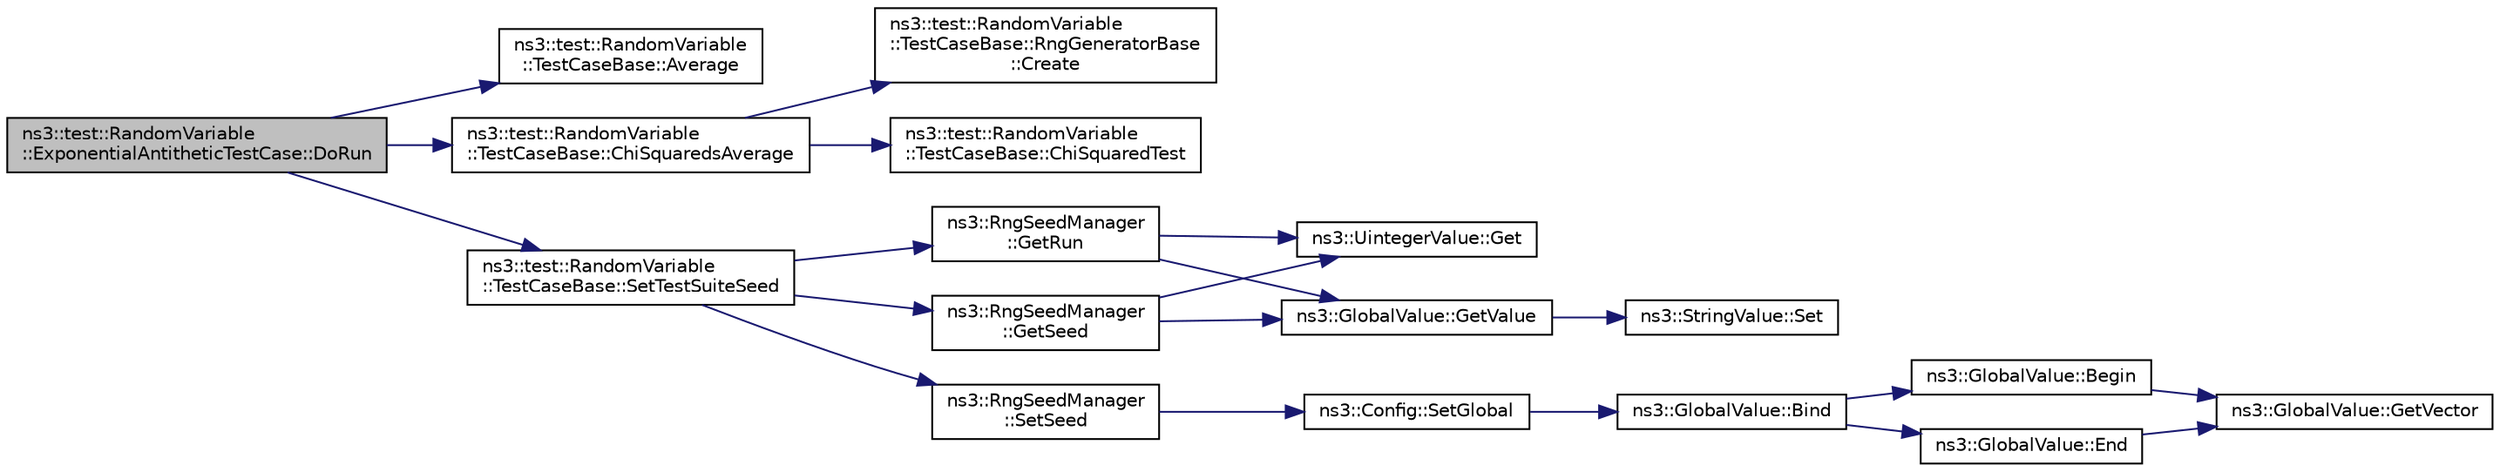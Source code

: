digraph "ns3::test::RandomVariable::ExponentialAntitheticTestCase::DoRun"
{
 // LATEX_PDF_SIZE
  edge [fontname="Helvetica",fontsize="10",labelfontname="Helvetica",labelfontsize="10"];
  node [fontname="Helvetica",fontsize="10",shape=record];
  rankdir="LR";
  Node1 [label="ns3::test::RandomVariable\l::ExponentialAntitheticTestCase::DoRun",height=0.2,width=0.4,color="black", fillcolor="grey75", style="filled", fontcolor="black",tooltip="Implementation to actually run this TestCase."];
  Node1 -> Node2 [color="midnightblue",fontsize="10",style="solid",fontname="Helvetica"];
  Node2 [label="ns3::test::RandomVariable\l::TestCaseBase::Average",height=0.2,width=0.4,color="black", fillcolor="white", style="filled",URL="$classns3_1_1test_1_1_random_variable_1_1_test_case_base.html#af77b2af7793ccbc49cb81a930b825ca2",tooltip="Compute the average of a random variable."];
  Node1 -> Node3 [color="midnightblue",fontsize="10",style="solid",fontname="Helvetica"];
  Node3 [label="ns3::test::RandomVariable\l::TestCaseBase::ChiSquaredsAverage",height=0.2,width=0.4,color="black", fillcolor="white", style="filled",URL="$classns3_1_1test_1_1_random_variable_1_1_test_case_base.html#a3bc48b81b77b96ff6f1499ed3b58624f",tooltip="Average the chi squared value over some number of runs, each run with a new instance of the random nu..."];
  Node3 -> Node4 [color="midnightblue",fontsize="10",style="solid",fontname="Helvetica"];
  Node4 [label="ns3::test::RandomVariable\l::TestCaseBase::ChiSquaredTest",height=0.2,width=0.4,color="black", fillcolor="white", style="filled",URL="$classns3_1_1test_1_1_random_variable_1_1_test_case_base.html#a66108beea5570d70cdd1666df70d24c2",tooltip="Compute the chi square value from a random variable."];
  Node3 -> Node5 [color="midnightblue",fontsize="10",style="solid",fontname="Helvetica"];
  Node5 [label="ns3::test::RandomVariable\l::TestCaseBase::RngGeneratorBase\l::Create",height=0.2,width=0.4,color="black", fillcolor="white", style="filled",URL="$classns3_1_1test_1_1_random_variable_1_1_test_case_base_1_1_rng_generator_base.html#a3eea414a81f304d8815d6e8d39daaf2f",tooltip="Create a new instance of a random variable stream."];
  Node1 -> Node6 [color="midnightblue",fontsize="10",style="solid",fontname="Helvetica"];
  Node6 [label="ns3::test::RandomVariable\l::TestCaseBase::SetTestSuiteSeed",height=0.2,width=0.4,color="black", fillcolor="white", style="filled",URL="$classns3_1_1test_1_1_random_variable_1_1_test_case_base.html#a9dadb0945f5a8eb9fbd3af08bd87c689",tooltip="Set the seed used for this test suite."];
  Node6 -> Node7 [color="midnightblue",fontsize="10",style="solid",fontname="Helvetica"];
  Node7 [label="ns3::RngSeedManager\l::GetRun",height=0.2,width=0.4,color="black", fillcolor="white", style="filled",URL="$classns3_1_1_rng_seed_manager.html#afaf1b845d2523df05ca341a930de24b3",tooltip="Get the current run number."];
  Node7 -> Node8 [color="midnightblue",fontsize="10",style="solid",fontname="Helvetica"];
  Node8 [label="ns3::UintegerValue::Get",height=0.2,width=0.4,color="black", fillcolor="white", style="filled",URL="$classns3_1_1_uinteger_value.html#a82f7ad2ff90cfebf9f6292bb6ace0a05",tooltip=" "];
  Node7 -> Node9 [color="midnightblue",fontsize="10",style="solid",fontname="Helvetica"];
  Node9 [label="ns3::GlobalValue::GetValue",height=0.2,width=0.4,color="black", fillcolor="white", style="filled",URL="$classns3_1_1_global_value.html#a48a99242193fb69609a17332733e8600",tooltip="Get the value."];
  Node9 -> Node10 [color="midnightblue",fontsize="10",style="solid",fontname="Helvetica"];
  Node10 [label="ns3::StringValue::Set",height=0.2,width=0.4,color="black", fillcolor="white", style="filled",URL="$classns3_1_1_string_value.html#a17693012c6f2c52875e0d631fbf40155",tooltip="Set the value."];
  Node6 -> Node11 [color="midnightblue",fontsize="10",style="solid",fontname="Helvetica"];
  Node11 [label="ns3::RngSeedManager\l::GetSeed",height=0.2,width=0.4,color="black", fillcolor="white", style="filled",URL="$classns3_1_1_rng_seed_manager.html#a09f2d185f02aac599cd5a244c4b73ba5",tooltip="Get the current seed value which will be used by all subsequently instantiated RandomVariableStream o..."];
  Node11 -> Node8 [color="midnightblue",fontsize="10",style="solid",fontname="Helvetica"];
  Node11 -> Node9 [color="midnightblue",fontsize="10",style="solid",fontname="Helvetica"];
  Node6 -> Node12 [color="midnightblue",fontsize="10",style="solid",fontname="Helvetica"];
  Node12 [label="ns3::RngSeedManager\l::SetSeed",height=0.2,width=0.4,color="black", fillcolor="white", style="filled",URL="$classns3_1_1_rng_seed_manager.html#ab2a95901871c7b47a3dcf0f70adc58f4",tooltip="Set the seed."];
  Node12 -> Node13 [color="midnightblue",fontsize="10",style="solid",fontname="Helvetica"];
  Node13 [label="ns3::Config::SetGlobal",height=0.2,width=0.4,color="black", fillcolor="white", style="filled",URL="$group__config.html#ga0e12663a7bd119b65d0a219a578f2a3c",tooltip=" "];
  Node13 -> Node14 [color="midnightblue",fontsize="10",style="solid",fontname="Helvetica"];
  Node14 [label="ns3::GlobalValue::Bind",height=0.2,width=0.4,color="black", fillcolor="white", style="filled",URL="$classns3_1_1_global_value.html#a4fe56773b98d1047cd50e974256fd14a",tooltip="Iterate over the set of GlobalValues until a matching name is found and then set its value with Globa..."];
  Node14 -> Node15 [color="midnightblue",fontsize="10",style="solid",fontname="Helvetica"];
  Node15 [label="ns3::GlobalValue::Begin",height=0.2,width=0.4,color="black", fillcolor="white", style="filled",URL="$classns3_1_1_global_value.html#acdeb71b28fe45d98523a2168e8807d83",tooltip="The Begin iterator."];
  Node15 -> Node16 [color="midnightblue",fontsize="10",style="solid",fontname="Helvetica"];
  Node16 [label="ns3::GlobalValue::GetVector",height=0.2,width=0.4,color="black", fillcolor="white", style="filled",URL="$classns3_1_1_global_value.html#a69fde3a69c812df719c42b4e2ebde77e",tooltip="Get the static vector of all GlobalValues."];
  Node14 -> Node17 [color="midnightblue",fontsize="10",style="solid",fontname="Helvetica"];
  Node17 [label="ns3::GlobalValue::End",height=0.2,width=0.4,color="black", fillcolor="white", style="filled",URL="$classns3_1_1_global_value.html#a2488c329999cf507cc7f7aeb173a4a75",tooltip="The End iterator."];
  Node17 -> Node16 [color="midnightblue",fontsize="10",style="solid",fontname="Helvetica"];
}
